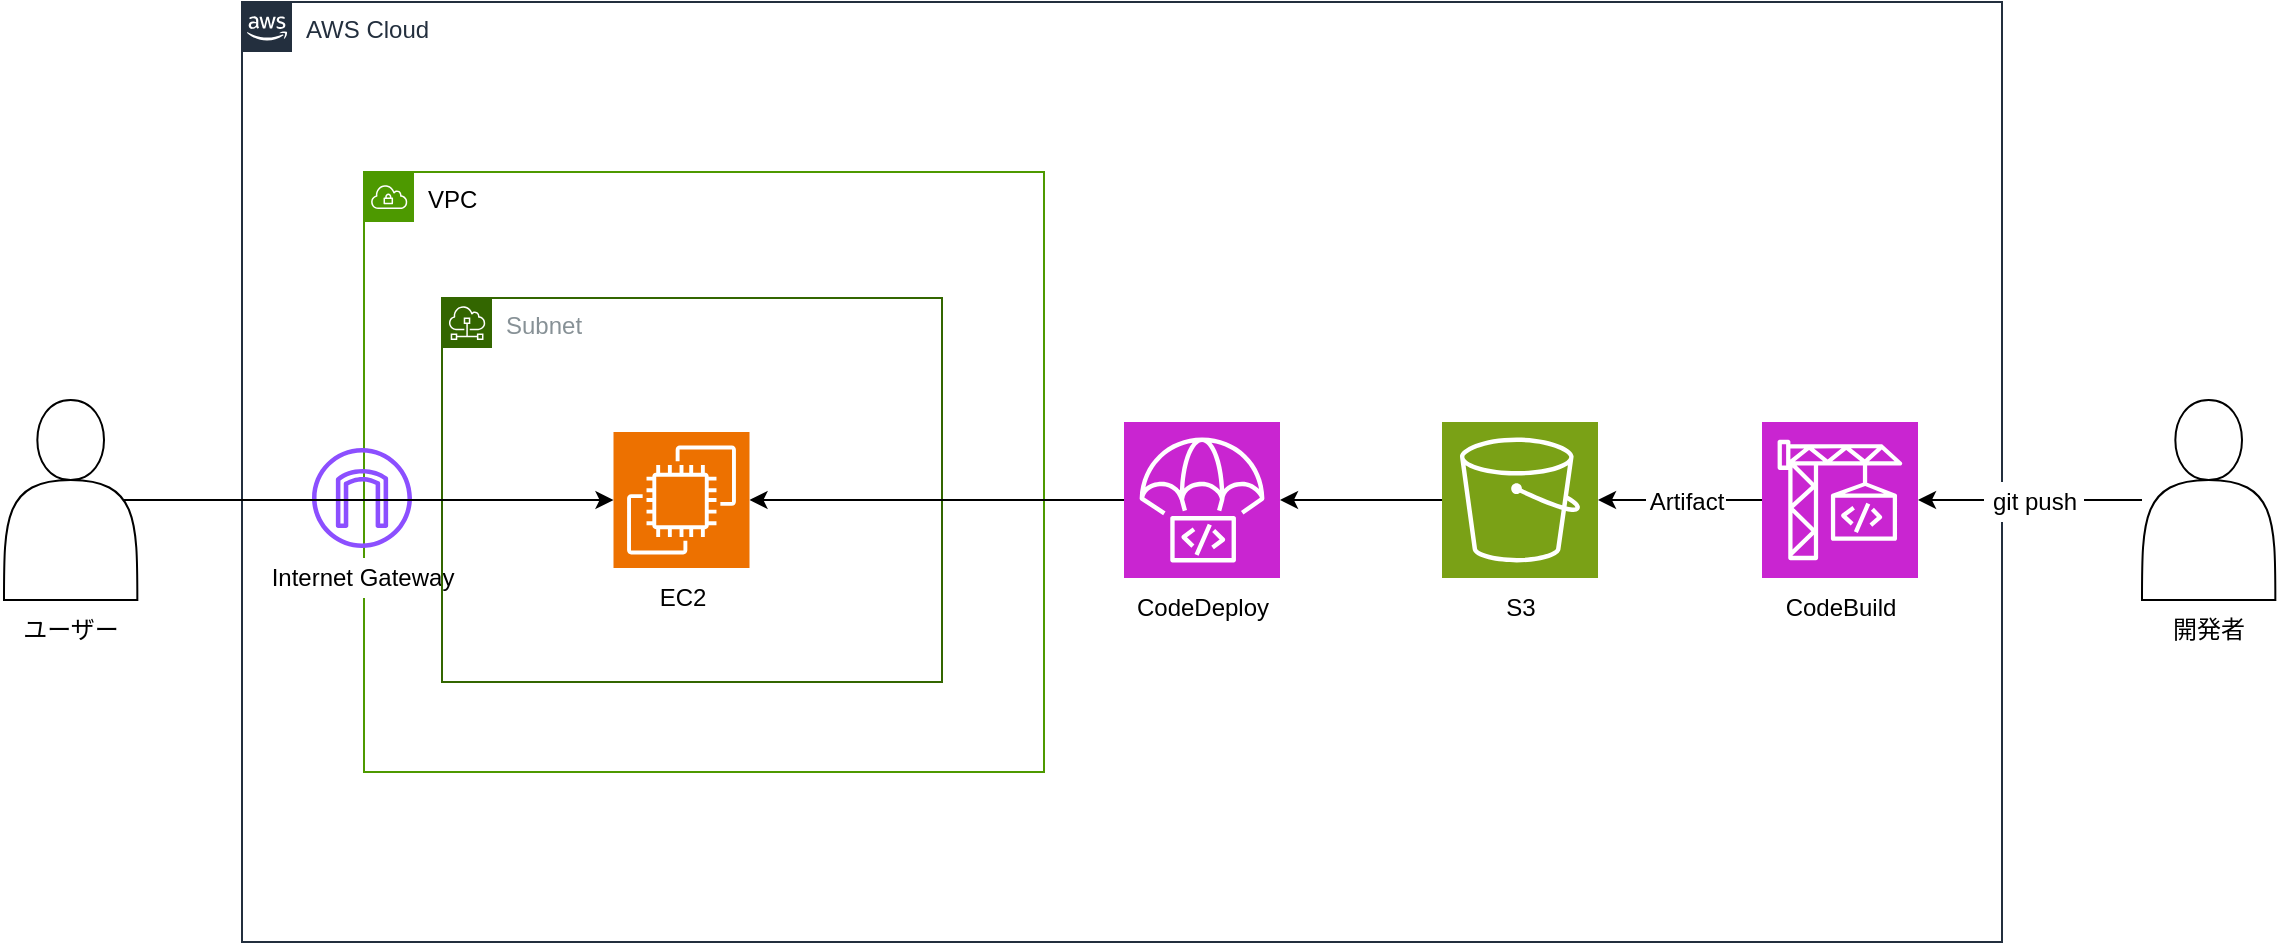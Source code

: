 <mxfile>
    <diagram name="ページ1" id="TVkIrgXdovBEuatIL4PM">
        <mxGraphModel dx="882" dy="532" grid="1" gridSize="10" guides="1" tooltips="1" connect="1" arrows="1" fold="1" page="1" pageScale="1" pageWidth="827" pageHeight="1169" background="#FFFFFF" math="0" shadow="0">
            <root>
                <mxCell id="0"/>
                <mxCell id="1" parent="0"/>
                <mxCell id="sMbhtMzPxXBceduwT6mS-25" value="AWS Cloud" style="points=[[0,0],[0.25,0],[0.5,0],[0.75,0],[1,0],[1,0.25],[1,0.5],[1,0.75],[1,1],[0.75,1],[0.5,1],[0.25,1],[0,1],[0,0.75],[0,0.5],[0,0.25]];outlineConnect=0;gradientColor=none;html=1;whiteSpace=wrap;fontSize=12;fontStyle=0;container=1;pointerEvents=0;collapsible=0;recursiveResize=0;shape=mxgraph.aws4.group;grIcon=mxgraph.aws4.group_aws_cloud_alt;strokeColor=#232F3E;fillColor=none;verticalAlign=top;align=left;spacingLeft=30;fontColor=#232F3E;dashed=0;" parent="1" vertex="1">
                    <mxGeometry x="139" y="190" width="880" height="470" as="geometry"/>
                </mxCell>
                <mxCell id="sMbhtMzPxXBceduwT6mS-31" style="edgeStyle=orthogonalEdgeStyle;rounded=0;orthogonalLoop=1;jettySize=auto;html=1;entryX=1;entryY=0.5;entryDx=0;entryDy=0;entryPerimeter=0;" parent="sMbhtMzPxXBceduwT6mS-25" source="sMbhtMzPxXBceduwT6mS-12" target="sMbhtMzPxXBceduwT6mS-14" edge="1">
                    <mxGeometry relative="1" as="geometry"/>
                </mxCell>
                <mxCell id="sMbhtMzPxXBceduwT6mS-32" style="edgeStyle=orthogonalEdgeStyle;rounded=0;orthogonalLoop=1;jettySize=auto;html=1;entryX=1;entryY=0.5;entryDx=0;entryDy=0;entryPerimeter=0;" parent="sMbhtMzPxXBceduwT6mS-25" source="sMbhtMzPxXBceduwT6mS-14" target="sMbhtMzPxXBceduwT6mS-13" edge="1">
                    <mxGeometry relative="1" as="geometry"/>
                </mxCell>
                <mxCell id="sMbhtMzPxXBceduwT6mS-40" value="" style="group" parent="sMbhtMzPxXBceduwT6mS-25" vertex="1" connectable="0">
                    <mxGeometry x="759" y="210" width="80" height="108" as="geometry"/>
                </mxCell>
                <mxCell id="sMbhtMzPxXBceduwT6mS-12" value="" style="sketch=0;points=[[0,0,0],[0.25,0,0],[0.5,0,0],[0.75,0,0],[1,0,0],[0,1,0],[0.25,1,0],[0.5,1,0],[0.75,1,0],[1,1,0],[0,0.25,0],[0,0.5,0],[0,0.75,0],[1,0.25,0],[1,0.5,0],[1,0.75,0]];outlineConnect=0;fontColor=#232F3E;fillColor=#C925D1;strokeColor=#ffffff;dashed=0;verticalLabelPosition=bottom;verticalAlign=top;align=center;html=1;fontSize=12;fontStyle=0;aspect=fixed;shape=mxgraph.aws4.resourceIcon;resIcon=mxgraph.aws4.codebuild;" parent="sMbhtMzPxXBceduwT6mS-40" vertex="1">
                    <mxGeometry x="1" width="78" height="78" as="geometry"/>
                </mxCell>
                <mxCell id="sMbhtMzPxXBceduwT6mS-39" value="CodeBuild" style="text;html=1;align=center;verticalAlign=middle;resizable=0;points=[];autosize=1;strokeColor=none;fillColor=none;" parent="sMbhtMzPxXBceduwT6mS-40" vertex="1">
                    <mxGeometry y="78" width="80" height="30" as="geometry"/>
                </mxCell>
                <mxCell id="sMbhtMzPxXBceduwT6mS-42" value="" style="group" parent="sMbhtMzPxXBceduwT6mS-25" vertex="1" connectable="0">
                    <mxGeometry x="600" y="210" width="78" height="108" as="geometry"/>
                </mxCell>
                <mxCell id="sMbhtMzPxXBceduwT6mS-14" value="" style="sketch=0;points=[[0,0,0],[0.25,0,0],[0.5,0,0],[0.75,0,0],[1,0,0],[0,1,0],[0.25,1,0],[0.5,1,0],[0.75,1,0],[1,1,0],[0,0.25,0],[0,0.5,0],[0,0.75,0],[1,0.25,0],[1,0.5,0],[1,0.75,0]];outlineConnect=0;fontColor=#232F3E;fillColor=#7AA116;strokeColor=#ffffff;dashed=0;verticalLabelPosition=bottom;verticalAlign=top;align=center;html=1;fontSize=12;fontStyle=0;aspect=fixed;shape=mxgraph.aws4.resourceIcon;resIcon=mxgraph.aws4.s3;" parent="sMbhtMzPxXBceduwT6mS-42" vertex="1">
                    <mxGeometry width="78" height="78" as="geometry"/>
                </mxCell>
                <mxCell id="sMbhtMzPxXBceduwT6mS-41" value="S3" style="text;html=1;align=center;verticalAlign=middle;resizable=0;points=[];autosize=1;strokeColor=none;fillColor=none;" parent="sMbhtMzPxXBceduwT6mS-42" vertex="1">
                    <mxGeometry x="19" y="78" width="40" height="30" as="geometry"/>
                </mxCell>
                <mxCell id="sMbhtMzPxXBceduwT6mS-22" value="VPC" style="sketch=0;outlineConnect=0;html=1;whiteSpace=wrap;fontSize=12;fontStyle=0;shape=mxgraph.aws4.group;grIcon=mxgraph.aws4.group_vpc;verticalAlign=top;align=left;spacingLeft=30;dashed=0;fillColor=none;strokeColor=#4D9900;" parent="sMbhtMzPxXBceduwT6mS-25" vertex="1">
                    <mxGeometry x="61" y="85" width="340" height="300" as="geometry"/>
                </mxCell>
                <mxCell id="sMbhtMzPxXBceduwT6mS-44" value="" style="group" parent="sMbhtMzPxXBceduwT6mS-25" vertex="1" connectable="0">
                    <mxGeometry x="435" y="210" width="90" height="108" as="geometry"/>
                </mxCell>
                <mxCell id="sMbhtMzPxXBceduwT6mS-13" value="" style="sketch=0;points=[[0,0,0],[0.25,0,0],[0.5,0,0],[0.75,0,0],[1,0,0],[0,1,0],[0.25,1,0],[0.5,1,0],[0.75,1,0],[1,1,0],[0,0.25,0],[0,0.5,0],[0,0.75,0],[1,0.25,0],[1,0.5,0],[1,0.75,0]];outlineConnect=0;fontColor=#232F3E;fillColor=#C925D1;strokeColor=#ffffff;dashed=0;verticalLabelPosition=bottom;verticalAlign=top;align=center;html=1;fontSize=12;fontStyle=0;aspect=fixed;shape=mxgraph.aws4.resourceIcon;resIcon=mxgraph.aws4.codedeploy;" parent="sMbhtMzPxXBceduwT6mS-44" vertex="1">
                    <mxGeometry x="6" width="78" height="78" as="geometry"/>
                </mxCell>
                <mxCell id="sMbhtMzPxXBceduwT6mS-43" value="CodeDeploy" style="text;html=1;align=center;verticalAlign=middle;resizable=0;points=[];autosize=1;strokeColor=none;fillColor=none;" parent="sMbhtMzPxXBceduwT6mS-44" vertex="1">
                    <mxGeometry y="78" width="90" height="30" as="geometry"/>
                </mxCell>
                <mxCell id="sMbhtMzPxXBceduwT6mS-47" value="" style="sketch=0;outlineConnect=0;fontColor=#232F3E;gradientColor=none;fillColor=#8C4FFF;strokeColor=none;dashed=0;verticalLabelPosition=bottom;verticalAlign=top;align=center;html=1;fontSize=12;fontStyle=0;aspect=fixed;pointerEvents=1;shape=mxgraph.aws4.internet_gateway;" parent="sMbhtMzPxXBceduwT6mS-25" vertex="1">
                    <mxGeometry x="35" y="223" width="50" height="50" as="geometry"/>
                </mxCell>
                <mxCell id="sMbhtMzPxXBceduwT6mS-55" value="Internet Gateway" style="text;html=1;align=center;verticalAlign=middle;resizable=0;points=[];autosize=1;strokeColor=none;fillColor=light-dark(#FFFFFF,#FFFFFF);fillStyle=auto;gradientColor=none;perimeterSpacing=0;fontColor=light-dark(#000000,#000000);expand=0;spacing=0;" parent="sMbhtMzPxXBceduwT6mS-25" vertex="1">
                    <mxGeometry x="5" y="278" width="110" height="20" as="geometry"/>
                </mxCell>
                <mxCell id="sMbhtMzPxXBceduwT6mS-23" value="Subnet" style="sketch=0;outlineConnect=0;gradientColor=none;html=1;whiteSpace=wrap;fontSize=12;fontStyle=0;shape=mxgraph.aws4.group;grIcon=mxgraph.aws4.group_subnet;strokeColor=#336600;fillColor=none;verticalAlign=top;align=left;spacingLeft=30;fontColor=#879196;dashed=0;" parent="1" vertex="1">
                    <mxGeometry x="239" y="338" width="250" height="192" as="geometry"/>
                </mxCell>
                <mxCell id="sMbhtMzPxXBceduwT6mS-30" style="edgeStyle=orthogonalEdgeStyle;rounded=0;orthogonalLoop=1;jettySize=auto;html=1;entryX=1;entryY=0.5;entryDx=0;entryDy=0;entryPerimeter=0;" parent="1" source="sMbhtMzPxXBceduwT6mS-28" target="sMbhtMzPxXBceduwT6mS-12" edge="1">
                    <mxGeometry relative="1" as="geometry"/>
                </mxCell>
                <mxCell id="sMbhtMzPxXBceduwT6mS-34" style="edgeStyle=orthogonalEdgeStyle;rounded=0;orthogonalLoop=1;jettySize=auto;html=1;" parent="1" source="sMbhtMzPxXBceduwT6mS-13" target="sMbhtMzPxXBceduwT6mS-6" edge="1">
                    <mxGeometry relative="1" as="geometry"/>
                </mxCell>
                <mxCell id="sMbhtMzPxXBceduwT6mS-38" value="" style="group" parent="1" vertex="1" connectable="0">
                    <mxGeometry x="1089" y="389" width="66.67" height="130" as="geometry"/>
                </mxCell>
                <mxCell id="sMbhtMzPxXBceduwT6mS-28" value="" style="shape=actor;whiteSpace=wrap;html=1;aspect=fixed;" parent="sMbhtMzPxXBceduwT6mS-38" vertex="1">
                    <mxGeometry width="66.67" height="100" as="geometry"/>
                </mxCell>
                <mxCell id="sMbhtMzPxXBceduwT6mS-37" value="開発者" style="text;html=1;align=center;verticalAlign=middle;resizable=0;points=[];autosize=1;strokeColor=none;fillColor=none;" parent="sMbhtMzPxXBceduwT6mS-38" vertex="1">
                    <mxGeometry x="3.33" y="100" width="60" height="30" as="geometry"/>
                </mxCell>
                <mxCell id="sMbhtMzPxXBceduwT6mS-46" value="" style="group" parent="1" vertex="1" connectable="0">
                    <mxGeometry x="324.75" y="405" width="68" height="98" as="geometry"/>
                </mxCell>
                <mxCell id="sMbhtMzPxXBceduwT6mS-6" value="" style="sketch=0;points=[[0,0,0],[0.25,0,0],[0.5,0,0],[0.75,0,0],[1,0,0],[0,1,0],[0.25,1,0],[0.5,1,0],[0.75,1,0],[1,1,0],[0,0.25,0],[0,0.5,0],[0,0.75,0],[1,0.25,0],[1,0.5,0],[1,0.75,0]];outlineConnect=0;fontColor=#232F3E;fillColor=#ED7100;strokeColor=#ffffff;dashed=0;verticalLabelPosition=bottom;verticalAlign=top;align=center;html=1;fontSize=12;fontStyle=0;aspect=fixed;shape=mxgraph.aws4.resourceIcon;resIcon=mxgraph.aws4.ec2;" parent="sMbhtMzPxXBceduwT6mS-46" vertex="1">
                    <mxGeometry width="68" height="68" as="geometry"/>
                </mxCell>
                <mxCell id="sMbhtMzPxXBceduwT6mS-45" value="EC2" style="text;html=1;align=center;verticalAlign=middle;resizable=0;points=[];autosize=1;strokeColor=none;fillColor=none;" parent="sMbhtMzPxXBceduwT6mS-46" vertex="1">
                    <mxGeometry x="9" y="68" width="50" height="30" as="geometry"/>
                </mxCell>
                <mxCell id="sMbhtMzPxXBceduwT6mS-51" value="" style="group" parent="1" vertex="1" connectable="0">
                    <mxGeometry x="20" y="389" width="68.33" height="130" as="geometry"/>
                </mxCell>
                <mxCell id="sMbhtMzPxXBceduwT6mS-52" value="" style="shape=actor;whiteSpace=wrap;html=1;aspect=fixed;" parent="sMbhtMzPxXBceduwT6mS-51" vertex="1">
                    <mxGeometry width="66.67" height="100" as="geometry"/>
                </mxCell>
                <mxCell id="sMbhtMzPxXBceduwT6mS-53" value="ユーザー" style="text;html=1;align=center;verticalAlign=middle;resizable=0;points=[];autosize=1;strokeColor=none;fillColor=none;" parent="sMbhtMzPxXBceduwT6mS-51" vertex="1">
                    <mxGeometry x="-1.67" y="100" width="70" height="30" as="geometry"/>
                </mxCell>
                <mxCell id="sMbhtMzPxXBceduwT6mS-54" value="" style="endArrow=classic;html=1;rounded=0;exitX=0.9;exitY=0.5;exitDx=0;exitDy=0;exitPerimeter=0;" parent="1" source="sMbhtMzPxXBceduwT6mS-52" target="sMbhtMzPxXBceduwT6mS-6" edge="1">
                    <mxGeometry width="50" height="50" relative="1" as="geometry">
                        <mxPoint x="510" y="360" as="sourcePoint"/>
                        <mxPoint x="560" y="310" as="targetPoint"/>
                    </mxGeometry>
                </mxCell>
                <mxCell id="sMbhtMzPxXBceduwT6mS-57" value="git push" style="text;html=1;align=center;verticalAlign=middle;resizable=0;points=[];autosize=1;strokeColor=none;fillColor=default;spacing=0;spacingLeft=-4;convertToSvg=0;spacingRight=-4;" parent="1" vertex="1">
                    <mxGeometry x="1010" y="430" width="50" height="20" as="geometry"/>
                </mxCell>
                <mxCell id="sMbhtMzPxXBceduwT6mS-58" value="Artifact" style="text;html=1;align=center;verticalAlign=middle;resizable=0;points=[];autosize=1;strokeColor=none;fillColor=default;spacing=0;spacingLeft=-4;convertToSvg=0;spacingRight=-4;" parent="1" vertex="1">
                    <mxGeometry x="841" y="430" width="40" height="20" as="geometry"/>
                </mxCell>
            </root>
        </mxGraphModel>
    </diagram>
</mxfile>